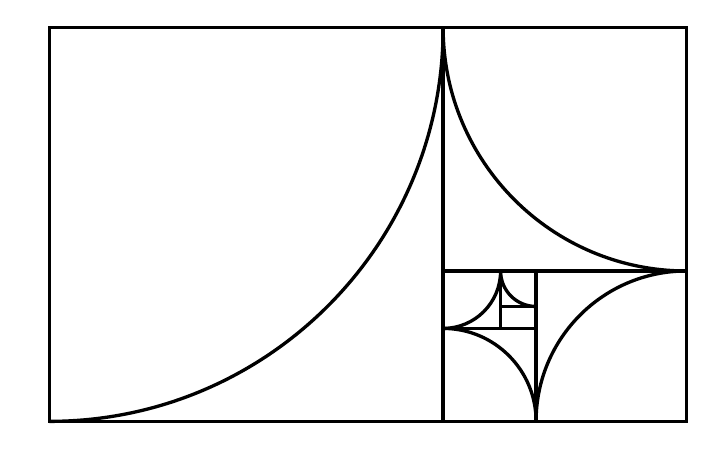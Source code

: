 % From tex.stackexchage
\tikzstyle{border} = [draw, very thick, black]
\def\spiral#1{%
  \pgfmathparse{int(#1)}%
  \ifnum\pgfmathresult>0
    \draw [border] (0,0) rectangle ++(1,1);
    \begin{scope}[shift={(1,1)}, rotate=-90, scale=1/1.618]
      \spiral{#1-1}
    \end{scope}
    \draw [border] (0,0) arc (270:360:1);
  \fi
}
\begin{tikzpicture}

\tikz[scale=5]{\spiral{6}}

\end{tikzpicture}